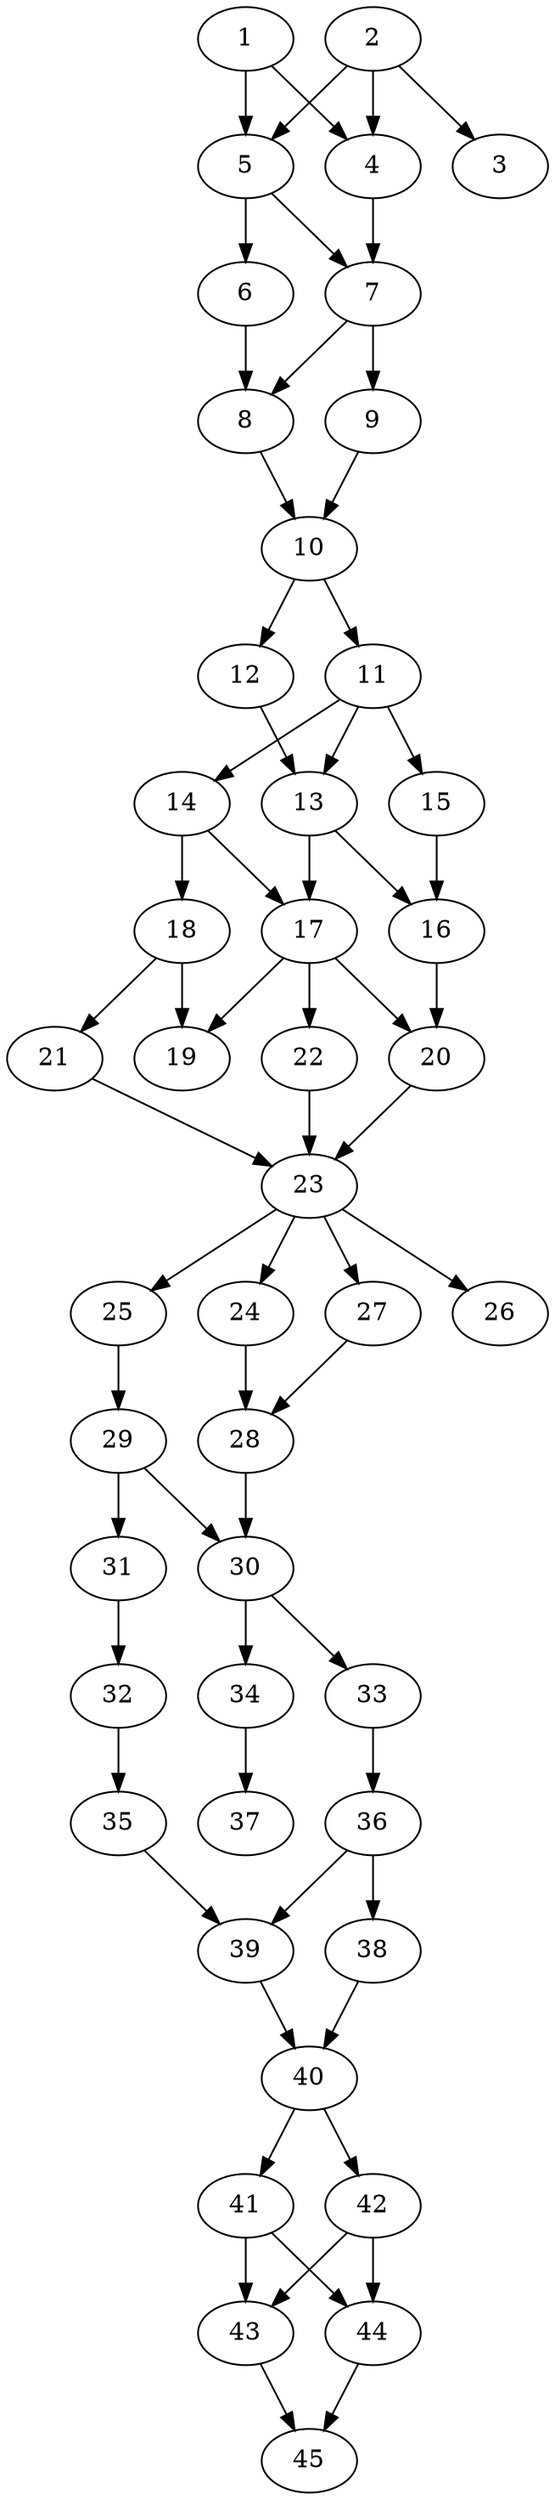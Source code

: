 // DAG automatically generated by daggen at Thu Oct  3 14:07:24 2019
// ./daggen --dot -n 45 --ccr 0.4 --fat 0.3 --regular 0.5 --density 0.7 --mindata 5242880 --maxdata 52428800 
digraph G {
  1 [size="46489600", alpha="0.16", expect_size="18595840"] 
  1 -> 4 [size ="18595840"]
  1 -> 5 [size ="18595840"]
  2 [size="87889920", alpha="0.07", expect_size="35155968"] 
  2 -> 3 [size ="35155968"]
  2 -> 4 [size ="35155968"]
  2 -> 5 [size ="35155968"]
  3 [size="108193280", alpha="0.08", expect_size="43277312"] 
  4 [size="107512320", alpha="0.14", expect_size="43004928"] 
  4 -> 7 [size ="43004928"]
  5 [size="64079360", alpha="0.18", expect_size="25631744"] 
  5 -> 6 [size ="25631744"]
  5 -> 7 [size ="25631744"]
  6 [size="74670080", alpha="0.11", expect_size="29868032"] 
  6 -> 8 [size ="29868032"]
  7 [size="32376320", alpha="0.13", expect_size="12950528"] 
  7 -> 8 [size ="12950528"]
  7 -> 9 [size ="12950528"]
  8 [size="23344640", alpha="0.01", expect_size="9337856"] 
  8 -> 10 [size ="9337856"]
  9 [size="100510720", alpha="0.09", expect_size="40204288"] 
  9 -> 10 [size ="40204288"]
  10 [size="101657600", alpha="0.16", expect_size="40663040"] 
  10 -> 11 [size ="40663040"]
  10 -> 12 [size ="40663040"]
  11 [size="119639040", alpha="0.20", expect_size="47855616"] 
  11 -> 13 [size ="47855616"]
  11 -> 14 [size ="47855616"]
  11 -> 15 [size ="47855616"]
  12 [size="97070080", alpha="0.15", expect_size="38828032"] 
  12 -> 13 [size ="38828032"]
  13 [size="23219200", alpha="0.18", expect_size="9287680"] 
  13 -> 16 [size ="9287680"]
  13 -> 17 [size ="9287680"]
  14 [size="70428160", alpha="0.13", expect_size="28171264"] 
  14 -> 17 [size ="28171264"]
  14 -> 18 [size ="28171264"]
  15 [size="37035520", alpha="0.12", expect_size="14814208"] 
  15 -> 16 [size ="14814208"]
  16 [size="27251200", alpha="0.00", expect_size="10900480"] 
  16 -> 20 [size ="10900480"]
  17 [size="92687360", alpha="0.09", expect_size="37074944"] 
  17 -> 19 [size ="37074944"]
  17 -> 20 [size ="37074944"]
  17 -> 22 [size ="37074944"]
  18 [size="52674560", alpha="0.01", expect_size="21069824"] 
  18 -> 19 [size ="21069824"]
  18 -> 21 [size ="21069824"]
  19 [size="61296640", alpha="0.09", expect_size="24518656"] 
  20 [size="115376640", alpha="0.01", expect_size="46150656"] 
  20 -> 23 [size ="46150656"]
  21 [size="93793280", alpha="0.19", expect_size="37517312"] 
  21 -> 23 [size ="37517312"]
  22 [size="91415040", alpha="0.09", expect_size="36566016"] 
  22 -> 23 [size ="36566016"]
  23 [size="61050880", alpha="0.15", expect_size="24420352"] 
  23 -> 24 [size ="24420352"]
  23 -> 25 [size ="24420352"]
  23 -> 26 [size ="24420352"]
  23 -> 27 [size ="24420352"]
  24 [size="50516480", alpha="0.18", expect_size="20206592"] 
  24 -> 28 [size ="20206592"]
  25 [size="124459520", alpha="0.09", expect_size="49783808"] 
  25 -> 29 [size ="49783808"]
  26 [size="77532160", alpha="0.11", expect_size="31012864"] 
  27 [size="79961600", alpha="0.15", expect_size="31984640"] 
  27 -> 28 [size ="31984640"]
  28 [size="13304320", alpha="0.02", expect_size="5321728"] 
  28 -> 30 [size ="5321728"]
  29 [size="19796480", alpha="0.03", expect_size="7918592"] 
  29 -> 30 [size ="7918592"]
  29 -> 31 [size ="7918592"]
  30 [size="72499200", alpha="0.20", expect_size="28999680"] 
  30 -> 33 [size ="28999680"]
  30 -> 34 [size ="28999680"]
  31 [size="78016000", alpha="0.14", expect_size="31206400"] 
  31 -> 32 [size ="31206400"]
  32 [size="69729280", alpha="0.03", expect_size="27891712"] 
  32 -> 35 [size ="27891712"]
  33 [size="122426880", alpha="0.13", expect_size="48970752"] 
  33 -> 36 [size ="48970752"]
  34 [size="95265280", alpha="0.13", expect_size="38106112"] 
  34 -> 37 [size ="38106112"]
  35 [size="82652160", alpha="0.17", expect_size="33060864"] 
  35 -> 39 [size ="33060864"]
  36 [size="17592320", alpha="0.04", expect_size="7036928"] 
  36 -> 38 [size ="7036928"]
  36 -> 39 [size ="7036928"]
  37 [size="79616000", alpha="0.04", expect_size="31846400"] 
  38 [size="52067840", alpha="0.11", expect_size="20827136"] 
  38 -> 40 [size ="20827136"]
  39 [size="63144960", alpha="0.06", expect_size="25257984"] 
  39 -> 40 [size ="25257984"]
  40 [size="82293760", alpha="0.18", expect_size="32917504"] 
  40 -> 41 [size ="32917504"]
  40 -> 42 [size ="32917504"]
  41 [size="80097280", alpha="0.04", expect_size="32038912"] 
  41 -> 43 [size ="32038912"]
  41 -> 44 [size ="32038912"]
  42 [size="45122560", alpha="0.03", expect_size="18049024"] 
  42 -> 43 [size ="18049024"]
  42 -> 44 [size ="18049024"]
  43 [size="61335040", alpha="0.11", expect_size="24534016"] 
  43 -> 45 [size ="24534016"]
  44 [size="20884480", alpha="0.04", expect_size="8353792"] 
  44 -> 45 [size ="8353792"]
  45 [size="99056640", alpha="0.17", expect_size="39622656"] 
}
